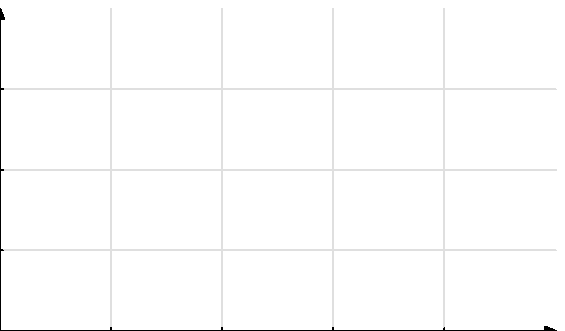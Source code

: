 \documentclass{standalone}
\usepackage{luamplib}
\usepackage{dwmpcode}
\begin{document}
\begin{mplibcode}
beginfig(1);
numeric u, v; u = 40; v = 29; path xx, yy;  
xx = (3/2 left -- 5 right) scaled u;
yy = (3/2 down -- 4 up) scaled v;
for x=-1, 1, 2, 3, 4:
  draw yy shifted (x * u, 0) withcolor 7/8;  % grid
  draw (down--up) shifted (x * u, 0);        % ticks
  label(TEX("$" & decimal x & "$"), (x * u, -8));
endfor
for y=-1, 1, 2, 3:
  draw xx shifted (0, y * v) withcolor 7/8;  % grid
  draw (left--right) shifted (0, y * v);     % ticks
  label(TEX("$" & decimal y & "$"), (-10, y * v));
endfor
drawarrow xx; label.rt(TEX("$x$"), point 1 of xx);
drawarrow yy; label.top(TEX("$y$"), point 1 of yy);
endfig;
\end{mplibcode}
\end{document}

